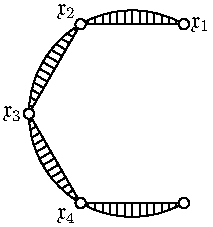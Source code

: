 texpreamble ("\usepackage{amsfonts}");

void
segment(pair x1, pair x2, real R, real r){
  draw(x1 -- x2);
  pair xb = x2 - x1;
  xb = (xb.y, -xb.x);
  int N = 14;
  
  for (int i = 1; i < N; ++i){
    pair xa = x1 + (x2 - x1) / N * i;
    real a = xb.x * xb.x + xb.y * xb.y;
    real b = 2 * (xa.x * xb.x + xa.y * xb.y);
    real c = xa.x * xa.x + xa.y * xa.y - R * R;
    real g = (-b + sqrt(b * b - 4 * a * c)) / (2 * a);
    pair xc = xa + g * xb;
    draw(xa -- xc);
  }
  
  filldraw(circle(x1, r), white);
  filldraw(circle(x2, r), white);
}

size (4cm);
real r = 0.05;
real R = 1;
real alpha1 = 60  * pi / 180;
real alpha2 = 120  * pi / 180;
real alpha3 = 180  * pi / 180;
real alpha4 = 240  * pi / 180;
real alpha5 = 300  * pi / 180;
pair x1 = R * (cos(alpha1), sin(alpha1));
pair x2 = R * (cos(alpha2), sin(alpha2));
pair x3 = R * (cos(alpha3), sin(alpha3));
pair x4 = R * (cos(alpha4), sin(alpha4));
pair x5 = R * (cos(alpha5), sin(alpha5));

draw(arc((0.0, 0.0), R, 60, 300));

segment(x1, x2, R, r);
segment(x2, x3, R, r);
segment(x3, x4, R, r);
segment(x4, x5, R, r);

label("$\mathfrak{x}_1$", x1, E);
label("$\mathfrak{x}_2$", x2, NW);
label("$\mathfrak{x}_3$", x3, W);
label("$\mathfrak{x}_4$", x4, SW);

